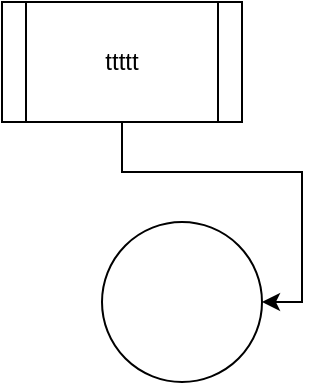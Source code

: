 <mxfile version="20.7.4" type="github">
  <diagram id="52RMOxdFqzdqMziotegz" name="Page-1">
    <mxGraphModel dx="936" dy="514" grid="1" gridSize="10" guides="1" tooltips="1" connect="1" arrows="1" fold="1" page="1" pageScale="1" pageWidth="850" pageHeight="1100" math="0" shadow="0">
      <root>
        <mxCell id="0" />
        <mxCell id="1" parent="0" />
        <mxCell id="KAb41mYFyRsljzCSJyEi-3" style="edgeStyle=orthogonalEdgeStyle;rounded=0;orthogonalLoop=1;jettySize=auto;html=1;entryX=1;entryY=0.5;entryDx=0;entryDy=0;" edge="1" parent="1" source="KAb41mYFyRsljzCSJyEi-1" target="KAb41mYFyRsljzCSJyEi-2">
          <mxGeometry relative="1" as="geometry" />
        </mxCell>
        <mxCell id="KAb41mYFyRsljzCSJyEi-1" value="ttttt" style="shape=process;whiteSpace=wrap;html=1;backgroundOutline=1;" vertex="1" parent="1">
          <mxGeometry x="260" y="150" width="120" height="60" as="geometry" />
        </mxCell>
        <mxCell id="KAb41mYFyRsljzCSJyEi-2" value="" style="ellipse;whiteSpace=wrap;html=1;aspect=fixed;" vertex="1" parent="1">
          <mxGeometry x="310" y="260" width="80" height="80" as="geometry" />
        </mxCell>
      </root>
    </mxGraphModel>
  </diagram>
</mxfile>

